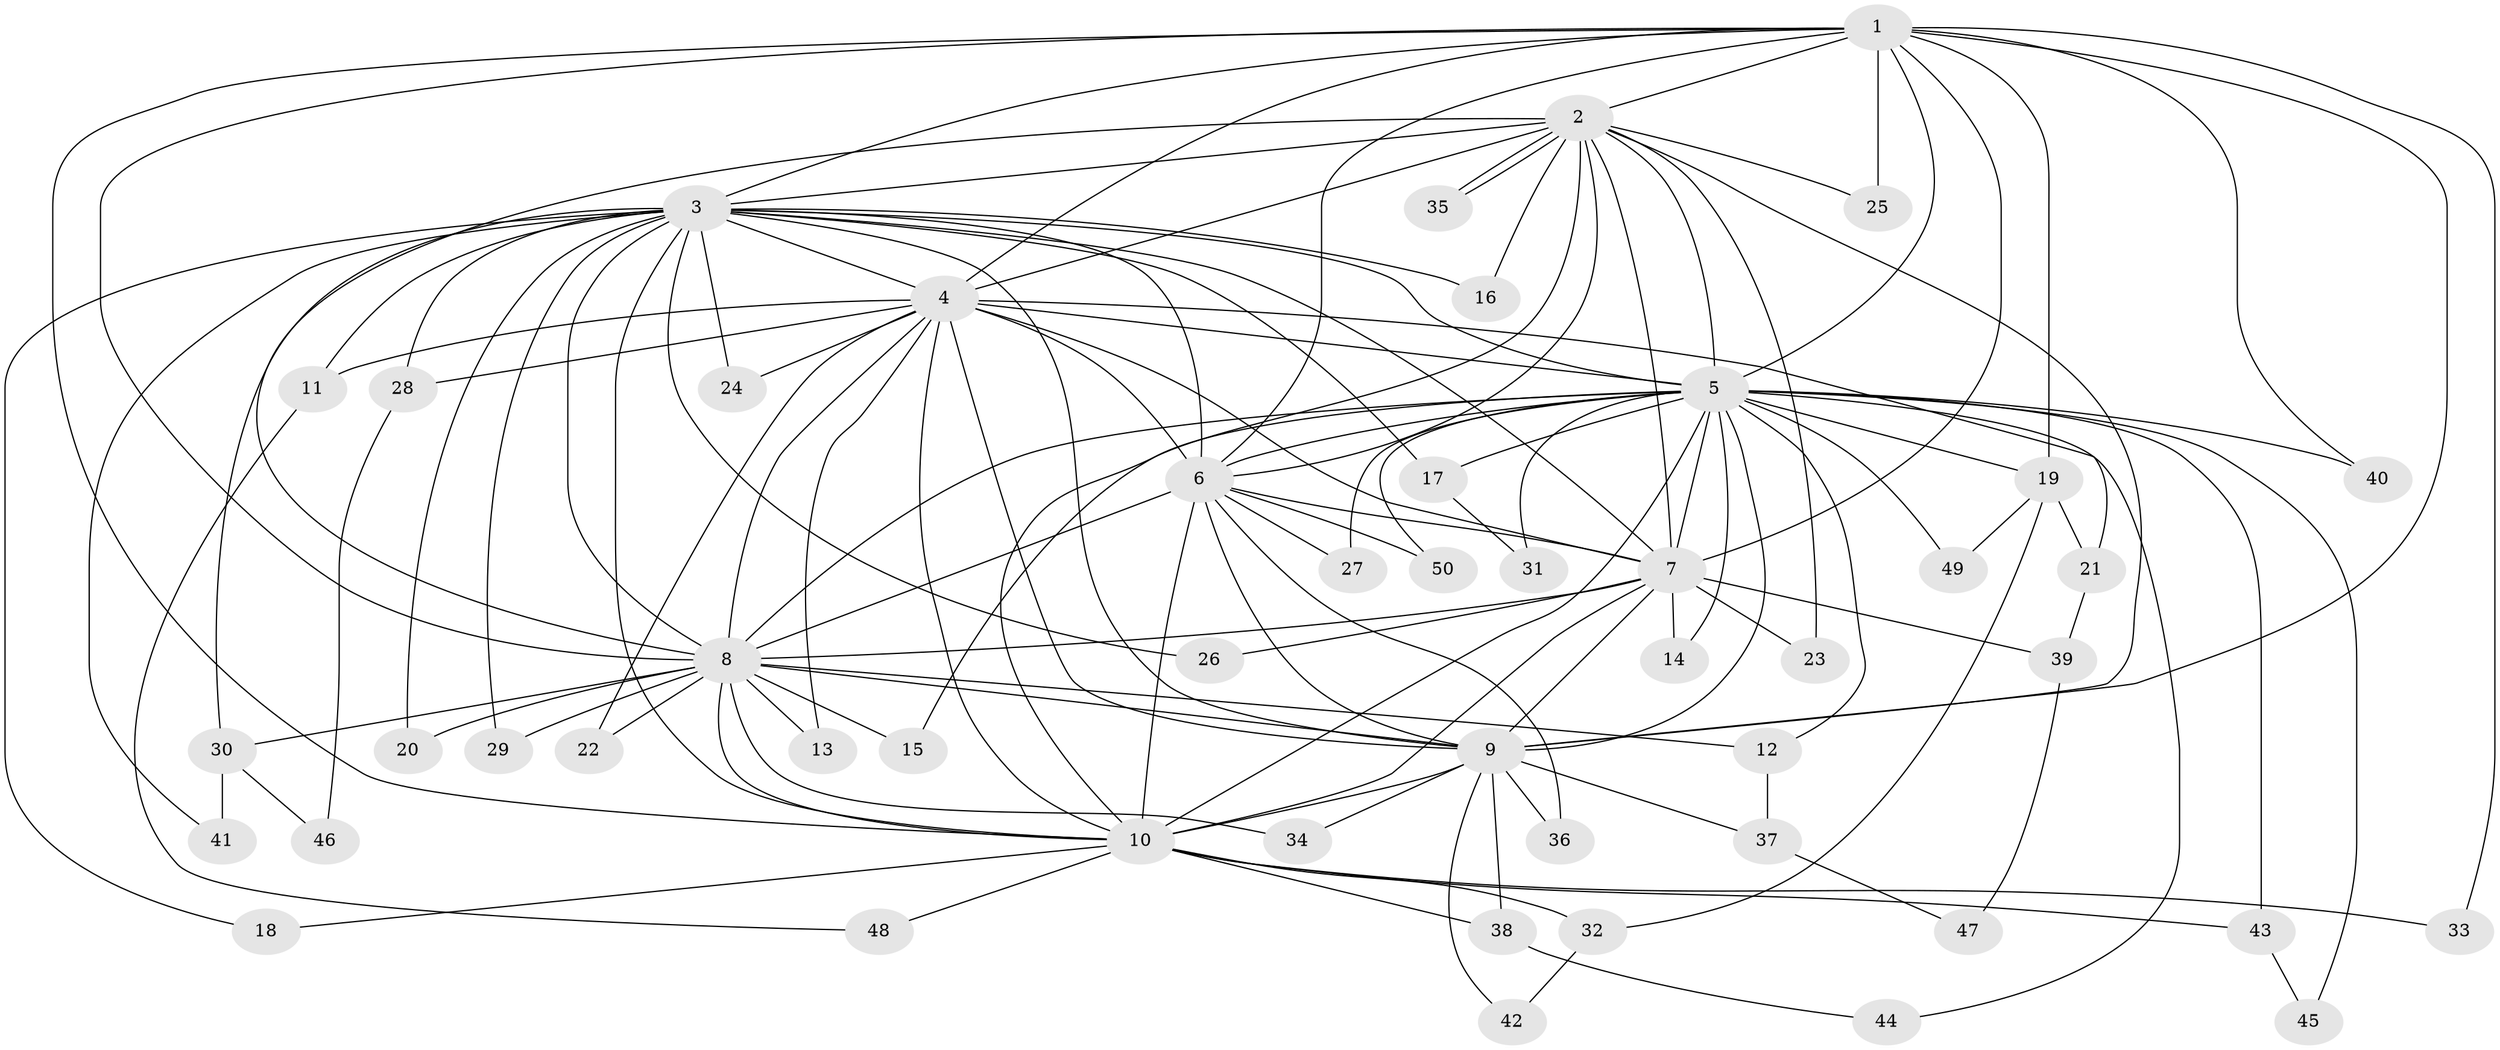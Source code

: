 // Generated by graph-tools (version 1.1) at 2025/43/03/09/25 04:43:45]
// undirected, 50 vertices, 125 edges
graph export_dot {
graph [start="1"]
  node [color=gray90,style=filled];
  1;
  2;
  3;
  4;
  5;
  6;
  7;
  8;
  9;
  10;
  11;
  12;
  13;
  14;
  15;
  16;
  17;
  18;
  19;
  20;
  21;
  22;
  23;
  24;
  25;
  26;
  27;
  28;
  29;
  30;
  31;
  32;
  33;
  34;
  35;
  36;
  37;
  38;
  39;
  40;
  41;
  42;
  43;
  44;
  45;
  46;
  47;
  48;
  49;
  50;
  1 -- 2;
  1 -- 3;
  1 -- 4;
  1 -- 5;
  1 -- 6;
  1 -- 7;
  1 -- 8;
  1 -- 9;
  1 -- 10;
  1 -- 19;
  1 -- 25;
  1 -- 33;
  1 -- 40;
  2 -- 3;
  2 -- 4;
  2 -- 5;
  2 -- 6;
  2 -- 7;
  2 -- 8;
  2 -- 9;
  2 -- 10;
  2 -- 16;
  2 -- 23;
  2 -- 25;
  2 -- 35;
  2 -- 35;
  3 -- 4;
  3 -- 5;
  3 -- 6;
  3 -- 7;
  3 -- 8;
  3 -- 9;
  3 -- 10;
  3 -- 11;
  3 -- 16;
  3 -- 17;
  3 -- 18;
  3 -- 20;
  3 -- 24;
  3 -- 26;
  3 -- 28;
  3 -- 29;
  3 -- 30;
  3 -- 41;
  4 -- 5;
  4 -- 6;
  4 -- 7;
  4 -- 8;
  4 -- 9;
  4 -- 10;
  4 -- 11;
  4 -- 13;
  4 -- 21;
  4 -- 22;
  4 -- 24;
  4 -- 28;
  5 -- 6;
  5 -- 7;
  5 -- 8;
  5 -- 9;
  5 -- 10;
  5 -- 12;
  5 -- 14;
  5 -- 15;
  5 -- 17;
  5 -- 19;
  5 -- 27;
  5 -- 31;
  5 -- 40;
  5 -- 43;
  5 -- 44;
  5 -- 45;
  5 -- 49;
  5 -- 50;
  6 -- 7;
  6 -- 8;
  6 -- 9;
  6 -- 10;
  6 -- 27;
  6 -- 36;
  6 -- 50;
  7 -- 8;
  7 -- 9;
  7 -- 10;
  7 -- 14;
  7 -- 23;
  7 -- 26;
  7 -- 39;
  8 -- 9;
  8 -- 10;
  8 -- 12;
  8 -- 13;
  8 -- 15;
  8 -- 20;
  8 -- 22;
  8 -- 29;
  8 -- 30;
  8 -- 34;
  9 -- 10;
  9 -- 34;
  9 -- 36;
  9 -- 37;
  9 -- 38;
  9 -- 42;
  10 -- 18;
  10 -- 32;
  10 -- 33;
  10 -- 38;
  10 -- 43;
  10 -- 48;
  11 -- 48;
  12 -- 37;
  17 -- 31;
  19 -- 21;
  19 -- 32;
  19 -- 49;
  21 -- 39;
  28 -- 46;
  30 -- 41;
  30 -- 46;
  32 -- 42;
  37 -- 47;
  38 -- 44;
  39 -- 47;
  43 -- 45;
}
